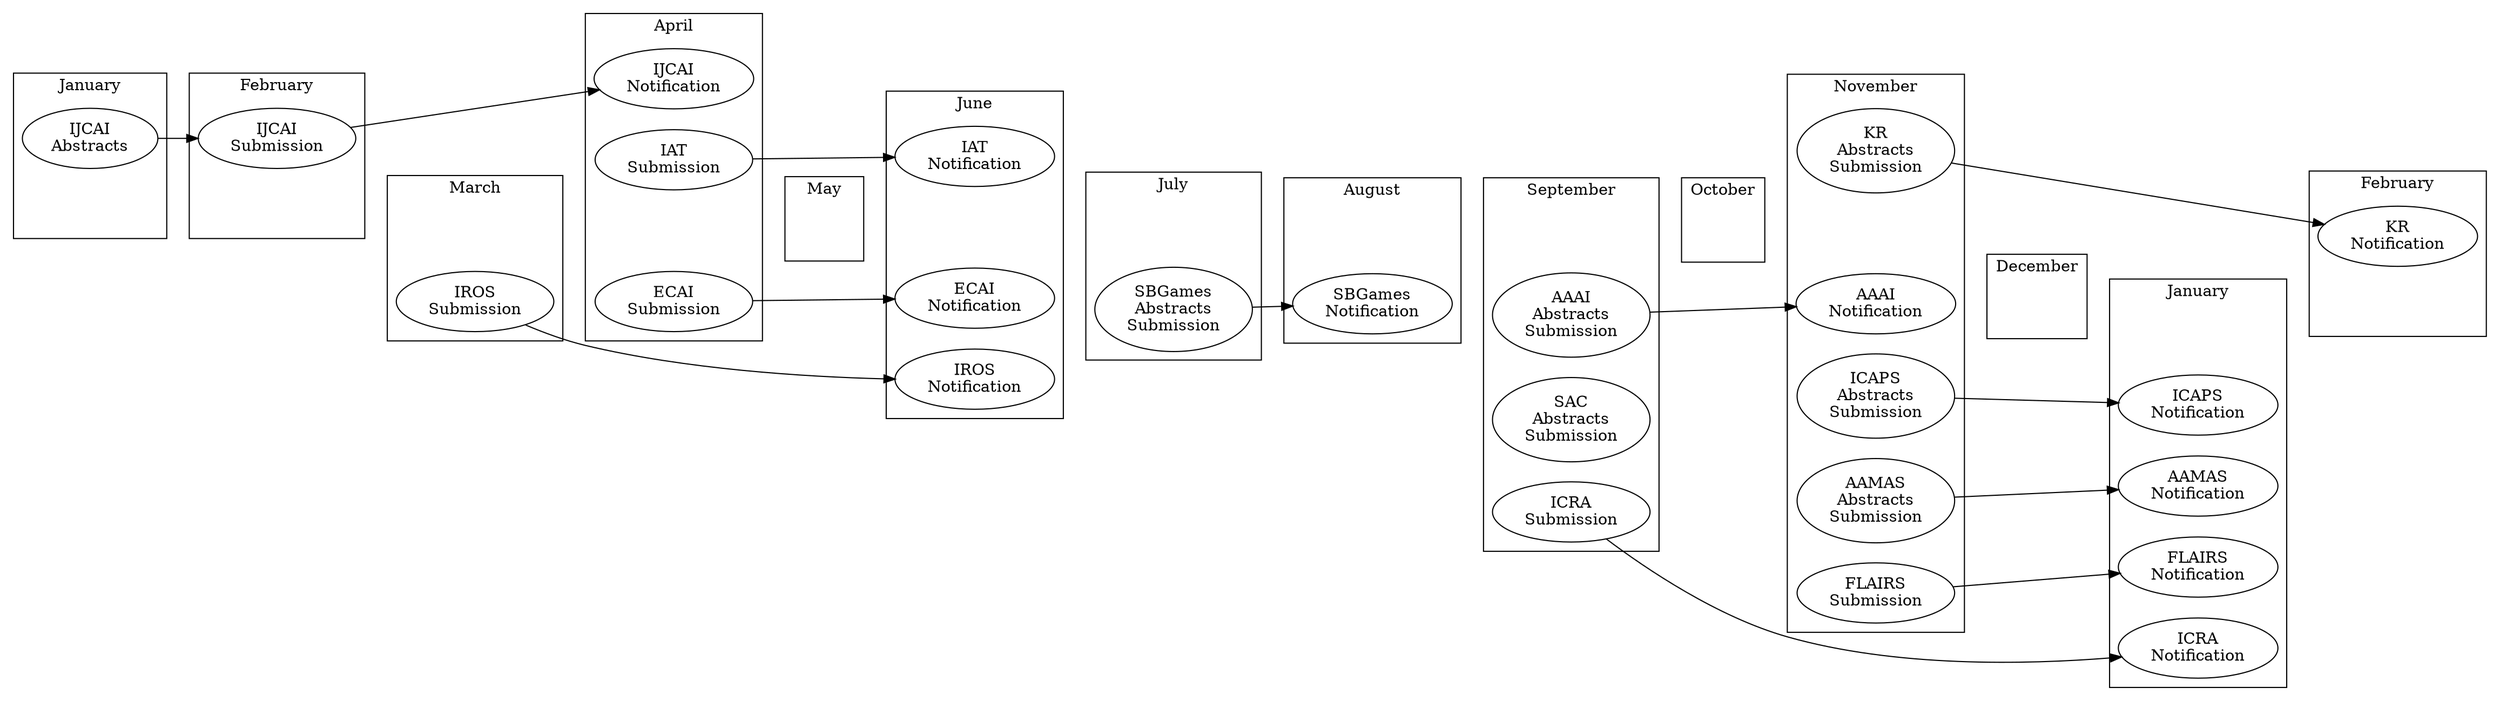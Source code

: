 digraph conferences {
  rankdir=LR;

  subgraph cluster_0 {
    label="January";
    order_node_0 [label="" style=invis];
    node_0 [label="IJCAI\nAbstracts"];
  }

  subgraph cluster_1 {
    label="February";
    order_node_1 [label="" style=invis];
    node_1 [label="IJCAI\nSubmission"];
  }

  subgraph cluster_2 {
    label="March";
    order_node_2 [label="" style=invis];
    node_2 [label="IROS\nSubmission"];
  }

  subgraph cluster_3 {
    label="April";
    order_node_3 [label="" style=invis];
    node_3 [label="IJCAI\nNotification"];
    node_4 [label="ECAI\nSubmission"];
    node_5 [label="IAT\nSubmission"];
  }

  subgraph cluster_4 {
    label="May";
    order_node_4 [label="" style=invis];
  }

  subgraph cluster_5 {
    label="June";
    order_node_5 [label="" style=invis];
    node_6 [label="ECAI\nNotification"];
    node_7 [label="IAT\nNotification"];
    node_8 [label="IROS\nNotification"];
  }

  subgraph cluster_6 {
    label="July";
    order_node_6 [label="" style=invis];
    node_9 [label="SBGames\nAbstracts\nSubmission"];
  }

  subgraph cluster_7 {
    label="August";
    order_node_7 [label="" style=invis];
    node_10 [label="SBGames\nNotification"];
  }

  subgraph cluster_8 {
    label="September";
    order_node_8 [label="" style=invis];
    node_11 [label="ICRA\nSubmission"];
    node_12 [label="SAC\nAbstracts\nSubmission"];
    node_13 [label="AAAI\nAbstracts\nSubmission"];
  }

  subgraph cluster_9 {
    label="October";
    order_node_9 [label="" style=invis];
  }

  subgraph cluster_10 {
    label="November";
    order_node_10 [label="" style=invis];
    node_14 [label="AAAI\nNotification"];
    node_15 [label="ICAPS\nAbstracts\nSubmission"];
    node_16 [label="AAMAS\nAbstracts\nSubmission"];
    node_17 [label="KR\nAbstracts\nSubmission"];
    node_18 [label="FLAIRS\nSubmission"];
  }

  subgraph cluster_11 {
    label="December";
    order_node_11 [label="" style=invis];
  }

  subgraph cluster_12 {
    label="January";
    order_node_12 [label="" style=invis];
    node_19 [label="ICRA\nNotification"];
    node_20 [label="ICAPS\nNotification"];
    node_21 [label="AAMAS\nNotification"];
    node_22 [label="FLAIRS\nNotification"];
  }

  subgraph cluster_13 {
    label="February";
    order_node_13 [label="" style=invis];
    node_23 [label="KR\nNotification"];
  }

  node_0 -> node_1 -> node_3;
  node_2 -> node_8;
  node_4 -> node_6;
  node_5 -> node_7;
  node_9 -> node_10;
  node_11 -> node_19;
  node_13 -> node_14;
  node_15 -> node_20;
  node_16 -> node_21;
  node_17 -> node_23;
  node_18 -> node_22;

  order_node_0 -> order_node_1 [style=invis];
  order_node_1 -> order_node_2 [style=invis];
  order_node_2 -> order_node_3 [style=invis];
  order_node_3 -> order_node_4 [style=invis];
  order_node_4 -> order_node_5 [style=invis];
  order_node_5 -> order_node_6 [style=invis];
  order_node_6 -> order_node_7 [style=invis];
  order_node_7 -> order_node_8 [style=invis];
  order_node_8 -> order_node_9 [style=invis];
  order_node_9 -> order_node_10 [style=invis];
  order_node_10 -> order_node_11 [style=invis];
  order_node_11 -> order_node_12 [style=invis];
  order_node_12 -> order_node_13 [style=invis];
}